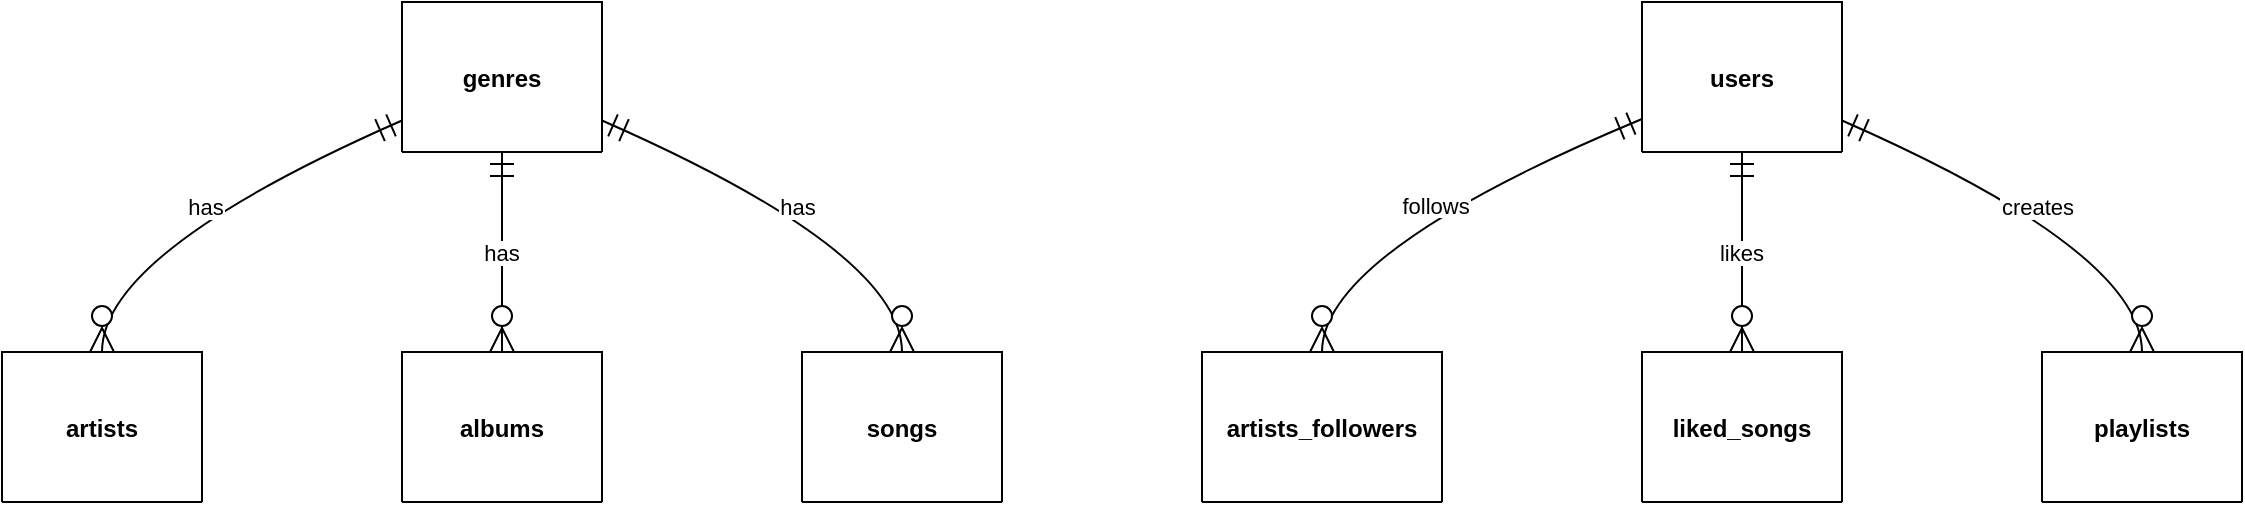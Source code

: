 <mxfile version="26.0.14">
  <diagram name="Página-1" id="FjhyZP_kRwa9H87rsGtY">
    <mxGraphModel>
      <root>
        <mxCell id="0" />
        <mxCell id="1" parent="0" />
        <mxCell id="2" value="genres" style="shape=table;startSize=75;container=1;collapsible=0;childLayout=tableLayout;fixedRows=1;rowLines=1;fontStyle=1;align=center;resizeLast=1;" vertex="1" parent="1">
          <mxGeometry x="220" y="20" width="100" height="75" as="geometry" />
        </mxCell>
        <mxCell id="3" value="artists" style="shape=table;startSize=75;container=1;collapsible=0;childLayout=tableLayout;fixedRows=1;rowLines=1;fontStyle=1;align=center;resizeLast=1;" vertex="1" parent="1">
          <mxGeometry x="20" y="195" width="100" height="75" as="geometry" />
        </mxCell>
        <mxCell id="4" value="albums" style="shape=table;startSize=75;container=1;collapsible=0;childLayout=tableLayout;fixedRows=1;rowLines=1;fontStyle=1;align=center;resizeLast=1;" vertex="1" parent="1">
          <mxGeometry x="220" y="195" width="100" height="75" as="geometry" />
        </mxCell>
        <mxCell id="5" value="songs" style="shape=table;startSize=75;container=1;collapsible=0;childLayout=tableLayout;fixedRows=1;rowLines=1;fontStyle=1;align=center;resizeLast=1;" vertex="1" parent="1">
          <mxGeometry x="420" y="195" width="100" height="75" as="geometry" />
        </mxCell>
        <mxCell id="6" value="users" style="shape=table;startSize=75;container=1;collapsible=0;childLayout=tableLayout;fixedRows=1;rowLines=1;fontStyle=1;align=center;resizeLast=1;" vertex="1" parent="1">
          <mxGeometry x="840" y="20" width="100" height="75" as="geometry" />
        </mxCell>
        <mxCell id="7" value="artists_followers" style="shape=table;startSize=75;container=1;collapsible=0;childLayout=tableLayout;fixedRows=1;rowLines=1;fontStyle=1;align=center;resizeLast=1;" vertex="1" parent="1">
          <mxGeometry x="620" y="195" width="120" height="75" as="geometry" />
        </mxCell>
        <mxCell id="8" value="liked_songs" style="shape=table;startSize=75;container=1;collapsible=0;childLayout=tableLayout;fixedRows=1;rowLines=1;fontStyle=1;align=center;resizeLast=1;" vertex="1" parent="1">
          <mxGeometry x="840" y="195" width="100" height="75" as="geometry" />
        </mxCell>
        <mxCell id="9" value="playlists" style="shape=table;startSize=75;container=1;collapsible=0;childLayout=tableLayout;fixedRows=1;rowLines=1;fontStyle=1;align=center;resizeLast=1;" vertex="1" parent="1">
          <mxGeometry x="1040" y="195" width="100" height="75" as="geometry" />
        </mxCell>
        <mxCell id="10" value="has" style="curved=1;startArrow=ERmandOne;startSize=10;;endArrow=ERzeroToMany;endSize=10;;exitX=0;exitY=0.79;entryX=0.5;entryY=0;" edge="1" parent="1" source="2" target="3">
          <mxGeometry relative="1" as="geometry">
            <Array as="points">
              <mxPoint x="70" y="145" />
            </Array>
          </mxGeometry>
        </mxCell>
        <mxCell id="11" value="has" style="curved=1;startArrow=ERmandOne;startSize=10;;endArrow=ERzeroToMany;endSize=10;;exitX=0.5;exitY=1;entryX=0.5;entryY=0;" edge="1" parent="1" source="2" target="4">
          <mxGeometry relative="1" as="geometry">
            <Array as="points" />
          </mxGeometry>
        </mxCell>
        <mxCell id="12" value="has" style="curved=1;startArrow=ERmandOne;startSize=10;;endArrow=ERzeroToMany;endSize=10;;exitX=1;exitY=0.79;entryX=0.5;entryY=0;" edge="1" parent="1" source="2" target="5">
          <mxGeometry relative="1" as="geometry">
            <Array as="points">
              <mxPoint x="470" y="145" />
            </Array>
          </mxGeometry>
        </mxCell>
        <mxCell id="13" value="follows" style="curved=1;startArrow=ERmandOne;startSize=10;;endArrow=ERzeroToMany;endSize=10;;exitX=0;exitY=0.78;entryX=0.5;entryY=0;" edge="1" parent="1" source="6" target="7">
          <mxGeometry relative="1" as="geometry">
            <Array as="points">
              <mxPoint x="680" y="145" />
            </Array>
          </mxGeometry>
        </mxCell>
        <mxCell id="14" value="likes" style="curved=1;startArrow=ERmandOne;startSize=10;;endArrow=ERzeroToMany;endSize=10;;exitX=0.5;exitY=1;entryX=0.5;entryY=0;" edge="1" parent="1" source="6" target="8">
          <mxGeometry relative="1" as="geometry">
            <Array as="points" />
          </mxGeometry>
        </mxCell>
        <mxCell id="15" value="creates" style="curved=1;startArrow=ERmandOne;startSize=10;;endArrow=ERzeroToMany;endSize=10;;exitX=1;exitY=0.79;entryX=0.5;entryY=0;" edge="1" parent="1" source="6" target="9">
          <mxGeometry relative="1" as="geometry">
            <Array as="points">
              <mxPoint x="1090" y="145" />
            </Array>
          </mxGeometry>
        </mxCell>
      </root>
    </mxGraphModel>
  </diagram>
</mxfile>
